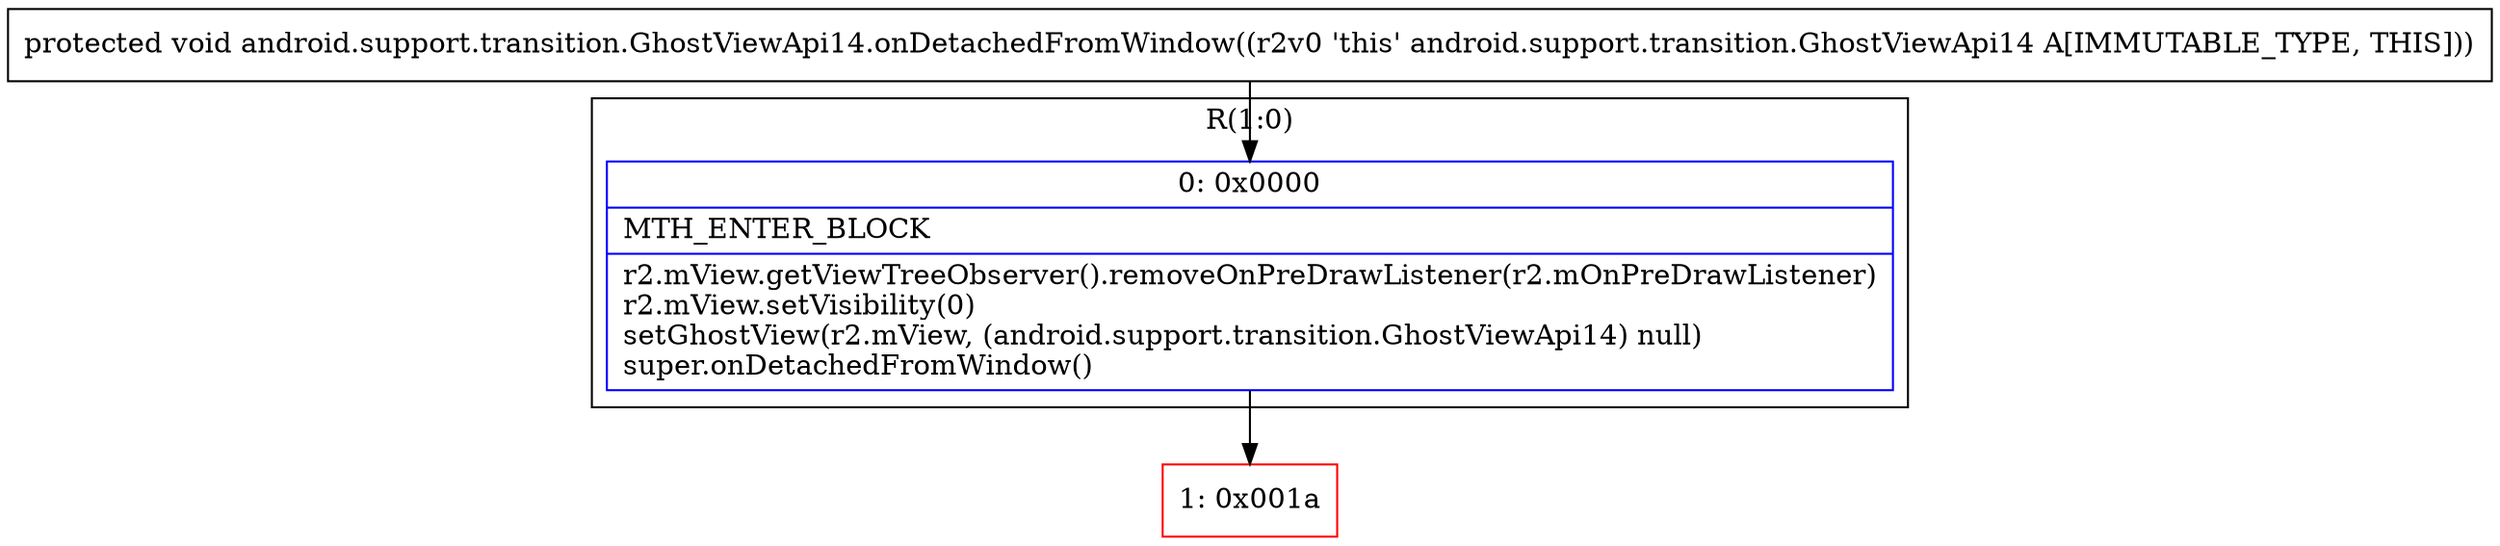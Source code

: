digraph "CFG forandroid.support.transition.GhostViewApi14.onDetachedFromWindow()V" {
subgraph cluster_Region_653492157 {
label = "R(1:0)";
node [shape=record,color=blue];
Node_0 [shape=record,label="{0\:\ 0x0000|MTH_ENTER_BLOCK\l|r2.mView.getViewTreeObserver().removeOnPreDrawListener(r2.mOnPreDrawListener)\lr2.mView.setVisibility(0)\lsetGhostView(r2.mView, (android.support.transition.GhostViewApi14) null)\lsuper.onDetachedFromWindow()\l}"];
}
Node_1 [shape=record,color=red,label="{1\:\ 0x001a}"];
MethodNode[shape=record,label="{protected void android.support.transition.GhostViewApi14.onDetachedFromWindow((r2v0 'this' android.support.transition.GhostViewApi14 A[IMMUTABLE_TYPE, THIS])) }"];
MethodNode -> Node_0;
Node_0 -> Node_1;
}

